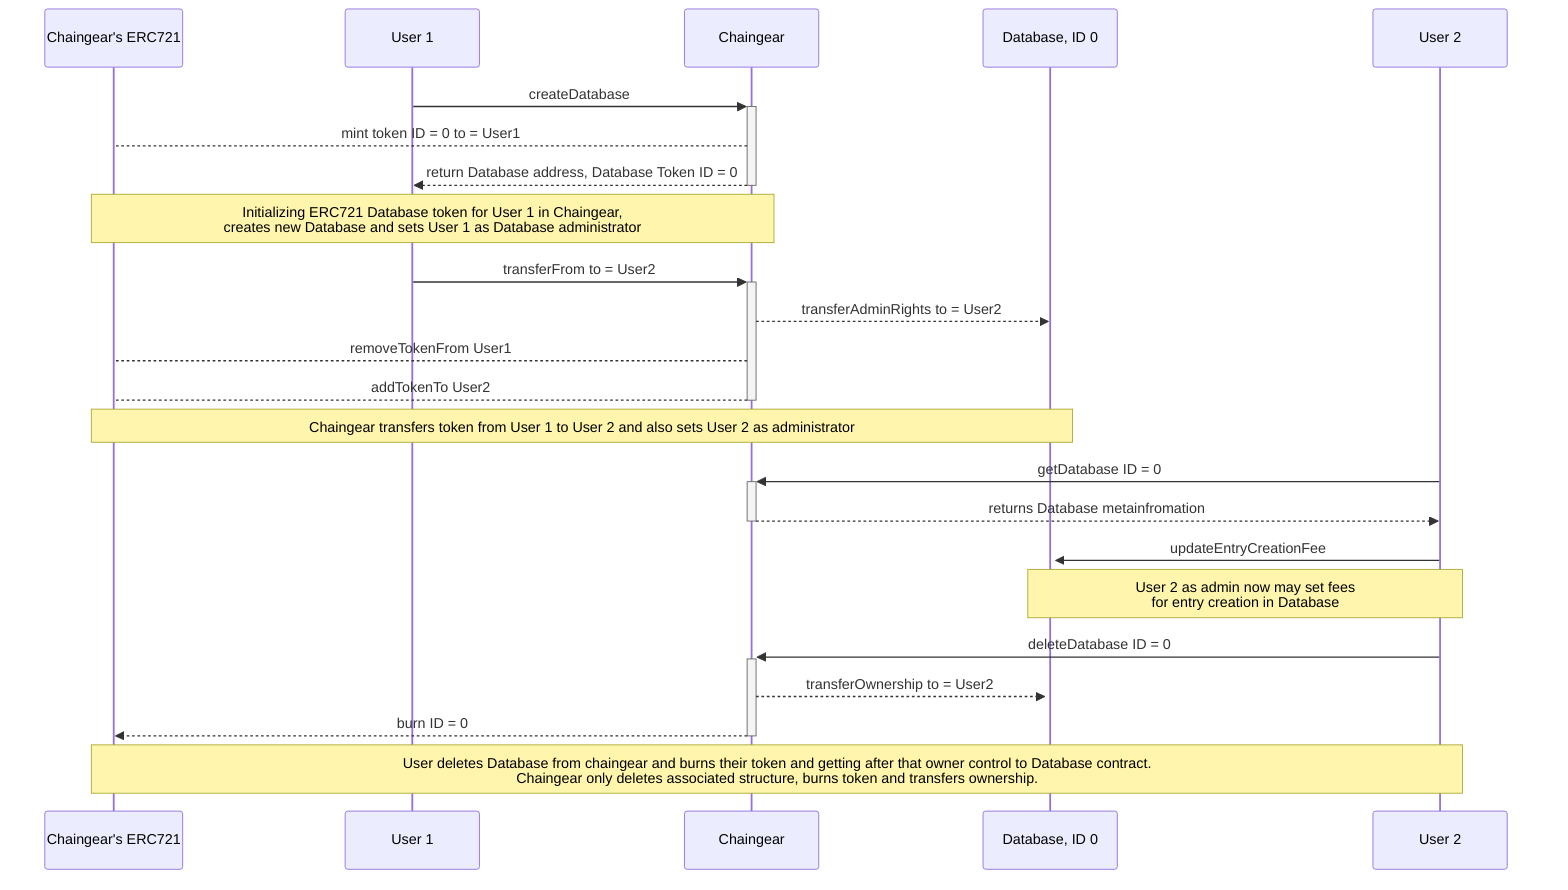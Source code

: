 sequenceDiagram
    participant 721 as Chaingear's ERC721
    participant U1 as User 1
    participant CC as Chaingear
    participant R as Database, ID 0
    participant U2 as User 2

    
    U1->>+CC: createDatabase
    CC-->721: mint token ID = 0 to = User1
    CC-->>-U1: return Database address, Database Token ID = 0
    Note over 721, CC: Initializing ERC721 Database token for User 1 in Chaingear, <br/> creates new Database and sets User 1 as Database administrator
    
    U1->>+CC: transferFrom to = User2
    CC-->>R: transferAdminRights to = User2
    CC-->721: removeTokenFrom User1
    CC-->-721: addTokenTo User2
    Note over 721, R: Chaingear transfers token from User 1 to User 2 and also sets User 2 as administrator
    
    U2->>+CC: getDatabase ID = 0
    CC-->>-U2: returns Database metainfromation
    
    U2->>+R: updateEntryCreationFee
    Note over U2, R: User 2 as admin now may set fees <br/> for entry creation in Database
    
    U2->>+CC: deleteDatabase ID = 0
    CC-->>R: transferOwnership to = User2
    CC-->>-721: burn ID = 0
    Note over 721, U2: User deletes Database from chaingear and burns their token and getting after that owner control to Database contract. <br/> Chaingear only deletes associated structure, burns token and transfers ownership.
